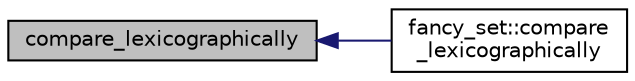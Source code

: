 digraph "compare_lexicographically"
{
  edge [fontname="Helvetica",fontsize="10",labelfontname="Helvetica",labelfontsize="10"];
  node [fontname="Helvetica",fontsize="10",shape=record];
  rankdir="LR";
  Node11 [label="compare_lexicographically",height=0.2,width=0.4,color="black", fillcolor="grey75", style="filled", fontcolor="black"];
  Node11 -> Node12 [dir="back",color="midnightblue",fontsize="10",style="solid",fontname="Helvetica"];
  Node12 [label="fancy_set::compare\l_lexicographically",height=0.2,width=0.4,color="black", fillcolor="white", style="filled",URL="$d5/da4/classfancy__set.html#ad4de00945e560a432a3d5c88ede380eb"];
}
